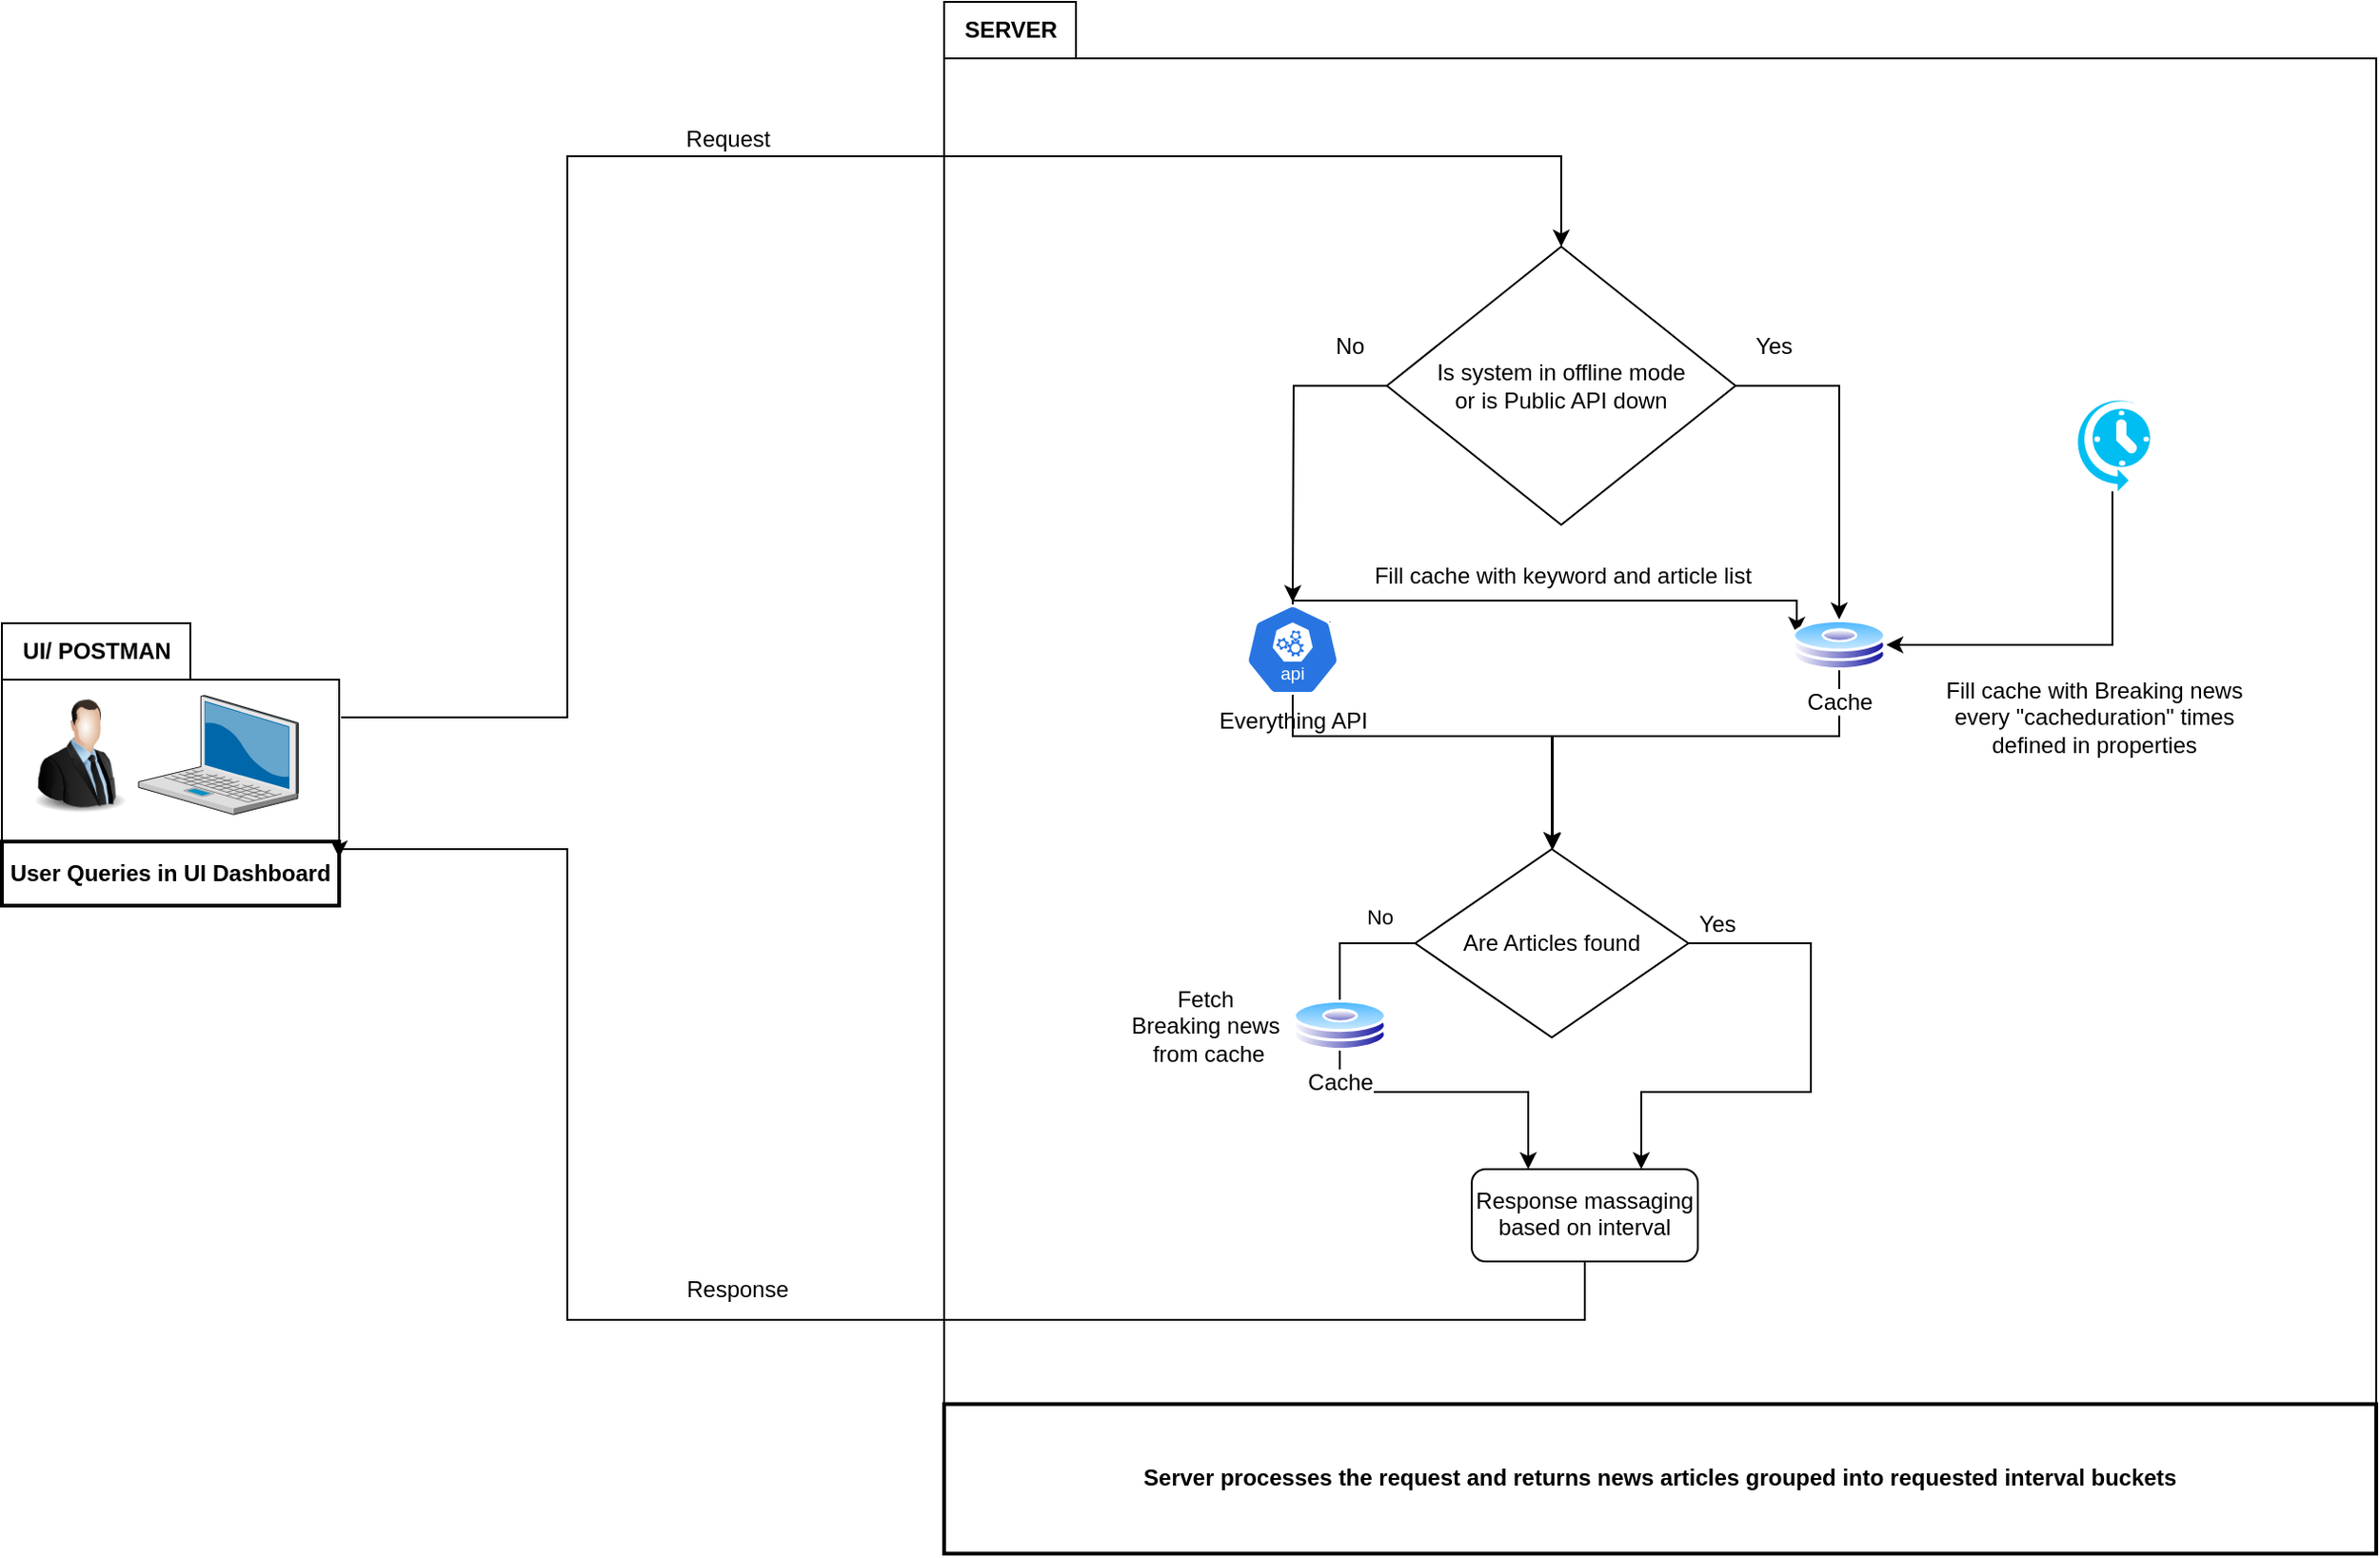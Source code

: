 <mxfile version="24.5.5" type="device">
  <diagram name="Page-1" id="Rimp2zpISgOTOLZ1Iv0c">
    <mxGraphModel dx="1380" dy="1905" grid="1" gridSize="10" guides="1" tooltips="1" connect="1" arrows="1" fold="1" page="1" pageScale="1" pageWidth="850" pageHeight="1100" math="0" shadow="0">
      <root>
        <mxCell id="0" />
        <mxCell id="1" parent="0" />
        <mxCell id="grNF4WicxqC2OC6nEpBV-14" value="" style="group;strokeColor=default;" parent="1" vertex="1" connectable="0">
          <mxGeometry x="190" y="-630" width="179" height="120" as="geometry" />
        </mxCell>
        <mxCell id="2" value="User Queries in UI Dashboard" style="whiteSpace=wrap;strokeWidth=2;fontStyle=1" parent="grNF4WicxqC2OC6nEpBV-14" vertex="1">
          <mxGeometry y="86" width="179" height="34" as="geometry" />
        </mxCell>
        <mxCell id="grNF4WicxqC2OC6nEpBV-12" value="" style="image;html=1;image=img/lib/clip_art/people/Suit_Man_128x128.png" parent="grNF4WicxqC2OC6nEpBV-14" vertex="1">
          <mxGeometry x="10.0" width="62.533" height="80" as="geometry" />
        </mxCell>
        <mxCell id="grNF4WicxqC2OC6nEpBV-15" value="" style="verticalLabelPosition=bottom;sketch=0;aspect=fixed;html=1;verticalAlign=top;strokeColor=none;align=center;outlineConnect=0;shape=mxgraph.citrix.laptop_2;" parent="grNF4WicxqC2OC6nEpBV-14" vertex="1">
          <mxGeometry x="72.53" y="8.38" width="84.82" height="63.25" as="geometry" />
        </mxCell>
        <mxCell id="grNF4WicxqC2OC6nEpBV-39" style="edgeStyle=orthogonalEdgeStyle;rounded=0;orthogonalLoop=1;jettySize=auto;html=1;entryX=1;entryY=0.25;entryDx=0;entryDy=0;exitX=0.5;exitY=1;exitDx=0;exitDy=0;" parent="1" source="grNF4WicxqC2OC6nEpBV-32" target="2" edge="1">
          <mxGeometry relative="1" as="geometry">
            <Array as="points">
              <mxPoint x="1030" y="-290" />
              <mxPoint x="490" y="-290" />
              <mxPoint x="490" y="-540" />
              <mxPoint x="369" y="-540" />
            </Array>
          </mxGeometry>
        </mxCell>
        <mxCell id="grNF4WicxqC2OC6nEpBV-41" value="&lt;div&gt;Request&lt;/div&gt;" style="text;html=1;align=center;verticalAlign=middle;resizable=0;points=[];autosize=1;strokeColor=none;fillColor=none;" parent="1" vertex="1">
          <mxGeometry x="540" y="-932" width="70" height="30" as="geometry" />
        </mxCell>
        <mxCell id="grNF4WicxqC2OC6nEpBV-42" value="&lt;div&gt;Response&lt;/div&gt;" style="text;html=1;align=center;verticalAlign=middle;resizable=0;points=[];autosize=1;strokeColor=none;fillColor=none;" parent="1" vertex="1">
          <mxGeometry x="540" y="-321" width="80" height="30" as="geometry" />
        </mxCell>
        <mxCell id="grNF4WicxqC2OC6nEpBV-43" value="UI/ POSTMAN" style="text;html=1;align=center;verticalAlign=middle;resizable=0;points=[];autosize=1;strokeColor=default;fillColor=none;fontStyle=1" parent="1" vertex="1">
          <mxGeometry x="190" y="-660" width="100" height="30" as="geometry" />
        </mxCell>
        <mxCell id="grNF4WicxqC2OC6nEpBV-27" style="edgeStyle=orthogonalEdgeStyle;rounded=0;orthogonalLoop=1;jettySize=auto;html=1;entryX=0.5;entryY=0;entryDx=0;entryDy=0;" parent="1" source="grNF4WicxqC2OC6nEpBV-25" edge="1">
          <mxGeometry relative="1" as="geometry">
            <mxPoint x="875" y="-671.156" as="targetPoint" />
          </mxGeometry>
        </mxCell>
        <mxCell id="grNF4WicxqC2OC6nEpBV-38" style="edgeStyle=orthogonalEdgeStyle;rounded=0;orthogonalLoop=1;jettySize=auto;html=1;startArrow=classic;startFill=1;endArrow=none;endFill=0;" parent="1" source="grNF4WicxqC2OC6nEpBV-25" edge="1">
          <mxGeometry relative="1" as="geometry">
            <mxPoint x="370" y="-610" as="targetPoint" />
            <Array as="points">
              <mxPoint x="1018" y="-908" />
              <mxPoint x="490" y="-908" />
              <mxPoint x="490" y="-610" />
            </Array>
          </mxGeometry>
        </mxCell>
        <mxCell id="grNF4WicxqC2OC6nEpBV-25" value="Is system in offline mode&lt;br&gt;or is Public API down" style="rhombus;whiteSpace=wrap;html=1;" parent="1" vertex="1">
          <mxGeometry x="925" y="-859.998" width="185" height="147.789" as="geometry" />
        </mxCell>
        <mxCell id="grNF4WicxqC2OC6nEpBV-28" value="No" style="text;html=1;align=center;verticalAlign=middle;resizable=0;points=[];autosize=1;strokeColor=none;fillColor=none;" parent="1" vertex="1">
          <mxGeometry x="885" y="-821.682" width="40" height="30" as="geometry" />
        </mxCell>
        <mxCell id="grNF4WicxqC2OC6nEpBV-30" style="edgeStyle=orthogonalEdgeStyle;rounded=0;orthogonalLoop=1;jettySize=auto;html=1;entryX=0.5;entryY=0;entryDx=0;entryDy=0;" parent="1" source="grNF4WicxqC2OC6nEpBV-25" target="4Jmvh-th-rgxCoRMoa_L-16" edge="1">
          <mxGeometry relative="1" as="geometry">
            <mxPoint x="1165" y="-681.654" as="targetPoint" />
          </mxGeometry>
        </mxCell>
        <mxCell id="grNF4WicxqC2OC6nEpBV-40" value="Yes" style="text;html=1;align=center;verticalAlign=middle;resizable=0;points=[];autosize=1;strokeColor=none;fillColor=none;" parent="1" vertex="1">
          <mxGeometry x="1110" y="-821.683" width="40" height="30" as="geometry" />
        </mxCell>
        <mxCell id="4Jmvh-th-rgxCoRMoa_L-11" style="edgeStyle=orthogonalEdgeStyle;rounded=0;orthogonalLoop=1;jettySize=auto;html=1;entryX=1;entryY=0.5;entryDx=0;entryDy=0;" edge="1" parent="1" source="4Jmvh-th-rgxCoRMoa_L-2" target="4Jmvh-th-rgxCoRMoa_L-16">
          <mxGeometry relative="1" as="geometry">
            <mxPoint x="850.0" y="-657.656" as="targetPoint" />
            <Array as="points">
              <mxPoint x="1310" y="-648" />
            </Array>
          </mxGeometry>
        </mxCell>
        <mxCell id="4Jmvh-th-rgxCoRMoa_L-2" value="" style="verticalLabelPosition=bottom;html=1;verticalAlign=top;align=center;strokeColor=none;fillColor=#00BEF2;shape=mxgraph.azure.scheduler;pointerEvents=1;" vertex="1" parent="1">
          <mxGeometry x="1290" y="-780" width="40" height="50" as="geometry" />
        </mxCell>
        <mxCell id="4Jmvh-th-rgxCoRMoa_L-10" value="Fill cache with keyword and article list" style="text;html=1;align=center;verticalAlign=middle;resizable=0;points=[];autosize=1;strokeColor=none;fillColor=none;" vertex="1" parent="1">
          <mxGeometry x="907.5" y="-700" width="220" height="30" as="geometry" />
        </mxCell>
        <mxCell id="4Jmvh-th-rgxCoRMoa_L-12" value="Fill cache with Breaking news&lt;br&gt;&lt;div&gt;every &quot;cacheduration&quot; times &lt;br&gt;&lt;/div&gt;&lt;div&gt;defined in properties&lt;/div&gt;" style="text;html=1;align=center;verticalAlign=middle;resizable=0;points=[];autosize=1;strokeColor=none;fillColor=none;" vertex="1" parent="1">
          <mxGeometry x="1210" y="-640" width="180" height="60" as="geometry" />
        </mxCell>
        <mxCell id="grNF4WicxqC2OC6nEpBV-32" value="Response massaging based on interval" style="rounded=1;whiteSpace=wrap;html=1;verticalAlign=top;labelBackgroundColor=default;shadow=0;dashed=0;spacingTop=3;" parent="1" vertex="1">
          <mxGeometry x="970" y="-370" width="120" height="49" as="geometry" />
        </mxCell>
        <mxCell id="4Jmvh-th-rgxCoRMoa_L-21" style="edgeStyle=orthogonalEdgeStyle;rounded=0;orthogonalLoop=1;jettySize=auto;html=1;entryX=0.75;entryY=0;entryDx=0;entryDy=0;" edge="1" parent="1" source="4Jmvh-th-rgxCoRMoa_L-14" target="grNF4WicxqC2OC6nEpBV-32">
          <mxGeometry relative="1" as="geometry">
            <Array as="points">
              <mxPoint x="1150" y="-490" />
              <mxPoint x="1150" y="-411" />
              <mxPoint x="1060" y="-411" />
            </Array>
          </mxGeometry>
        </mxCell>
        <mxCell id="4Jmvh-th-rgxCoRMoa_L-23" style="edgeStyle=orthogonalEdgeStyle;rounded=0;orthogonalLoop=1;jettySize=auto;html=1;entryX=0.25;entryY=0;entryDx=0;entryDy=0;" edge="1" parent="1" source="4Jmvh-th-rgxCoRMoa_L-14" target="grNF4WicxqC2OC6nEpBV-32">
          <mxGeometry relative="1" as="geometry">
            <Array as="points">
              <mxPoint x="900" y="-490" />
              <mxPoint x="900" y="-411" />
              <mxPoint x="1000" y="-411" />
            </Array>
          </mxGeometry>
        </mxCell>
        <mxCell id="4Jmvh-th-rgxCoRMoa_L-24" value="&lt;div&gt;No&lt;/div&gt;" style="edgeLabel;html=1;align=center;verticalAlign=middle;resizable=0;points=[];" vertex="1" connectable="0" parent="4Jmvh-th-rgxCoRMoa_L-23">
          <mxGeometry x="-0.866" y="-7" relative="1" as="geometry">
            <mxPoint x="-2" y="-7" as="offset" />
          </mxGeometry>
        </mxCell>
        <mxCell id="4Jmvh-th-rgxCoRMoa_L-14" value="Are Articles found" style="rhombus;whiteSpace=wrap;html=1;" vertex="1" parent="1">
          <mxGeometry x="940" y="-540" width="145" height="100" as="geometry" />
        </mxCell>
        <mxCell id="grNF4WicxqC2OC6nEpBV-35" style="edgeStyle=orthogonalEdgeStyle;rounded=0;orthogonalLoop=1;jettySize=auto;html=1;entryX=0.5;entryY=0;entryDx=0;entryDy=0;exitX=0.5;exitY=1;exitDx=0;exitDy=0;" parent="1" source="4Jmvh-th-rgxCoRMoa_L-16" target="4Jmvh-th-rgxCoRMoa_L-14" edge="1">
          <mxGeometry relative="1" as="geometry">
            <mxPoint x="1140" y="-657.75" as="sourcePoint" />
            <mxPoint x="980" y="-580" as="targetPoint" />
            <Array as="points">
              <mxPoint x="1165" y="-600" />
              <mxPoint x="1013" y="-600" />
            </Array>
          </mxGeometry>
        </mxCell>
        <mxCell id="4Jmvh-th-rgxCoRMoa_L-18" style="edgeStyle=orthogonalEdgeStyle;rounded=0;orthogonalLoop=1;jettySize=auto;html=1;entryX=0;entryY=0.25;entryDx=0;entryDy=0;exitX=0.9;exitY=0.2;exitDx=0;exitDy=0;exitPerimeter=0;" edge="1" parent="1" source="4Jmvh-th-rgxCoRMoa_L-15" target="4Jmvh-th-rgxCoRMoa_L-16">
          <mxGeometry relative="1" as="geometry">
            <Array as="points">
              <mxPoint x="875" y="-660" />
              <mxPoint x="875" y="-672" />
            </Array>
          </mxGeometry>
        </mxCell>
        <mxCell id="4Jmvh-th-rgxCoRMoa_L-20" style="edgeStyle=orthogonalEdgeStyle;rounded=0;orthogonalLoop=1;jettySize=auto;html=1;" edge="1" parent="1" source="4Jmvh-th-rgxCoRMoa_L-15" target="4Jmvh-th-rgxCoRMoa_L-14">
          <mxGeometry relative="1" as="geometry">
            <Array as="points">
              <mxPoint x="875" y="-600" />
              <mxPoint x="1013" y="-600" />
            </Array>
          </mxGeometry>
        </mxCell>
        <mxCell id="4Jmvh-th-rgxCoRMoa_L-15" value="&lt;div&gt;Everything API&lt;/div&gt;" style="aspect=fixed;sketch=0;html=1;dashed=0;whitespace=wrap;verticalLabelPosition=bottom;verticalAlign=top;fillColor=#2875E2;strokeColor=#ffffff;points=[[0.005,0.63,0],[0.1,0.2,0],[0.9,0.2,0],[0.5,0,0],[0.995,0.63,0],[0.72,0.99,0],[0.5,1,0],[0.28,0.99,0]];shape=mxgraph.kubernetes.icon2;kubernetesLabel=1;prIcon=api" vertex="1" parent="1">
          <mxGeometry x="850" y="-670.004" width="50" height="48" as="geometry" />
        </mxCell>
        <mxCell id="4Jmvh-th-rgxCoRMoa_L-16" value="Cache" style="image;aspect=fixed;perimeter=ellipsePerimeter;html=1;align=center;shadow=0;dashed=0;spacingTop=3;image=img/lib/active_directory/hard_disk.svg;" vertex="1" parent="1">
          <mxGeometry x="1140" y="-661.996" width="50" height="27" as="geometry" />
        </mxCell>
        <mxCell id="4Jmvh-th-rgxCoRMoa_L-22" value="&lt;div&gt;Yes&lt;/div&gt;" style="text;html=1;align=center;verticalAlign=middle;resizable=0;points=[];autosize=1;strokeColor=none;fillColor=none;" vertex="1" parent="1">
          <mxGeometry x="1080" y="-515" width="40" height="30" as="geometry" />
        </mxCell>
        <mxCell id="4Jmvh-th-rgxCoRMoa_L-26" value="Cache" style="image;aspect=fixed;perimeter=ellipsePerimeter;html=1;align=center;shadow=0;dashed=0;spacingTop=3;image=img/lib/active_directory/hard_disk.svg;" vertex="1" parent="1">
          <mxGeometry x="875" y="-459.996" width="50" height="27" as="geometry" />
        </mxCell>
        <mxCell id="4Jmvh-th-rgxCoRMoa_L-27" value="&lt;div&gt;Fetch&amp;nbsp;&lt;/div&gt;&lt;div&gt;Breaking news&amp;nbsp;&lt;/div&gt;&lt;div&gt;from cache&lt;/div&gt;" style="text;html=1;align=center;verticalAlign=middle;resizable=0;points=[];autosize=1;strokeColor=none;fillColor=none;" vertex="1" parent="1">
          <mxGeometry x="775" y="-476.5" width="110" height="60" as="geometry" />
        </mxCell>
        <mxCell id="4Jmvh-th-rgxCoRMoa_L-28" value="" style="group" vertex="1" connectable="0" parent="1">
          <mxGeometry x="690" y="-990" width="760" height="824.18" as="geometry" />
        </mxCell>
        <mxCell id="grNF4WicxqC2OC6nEpBV-18" value="" style="group;strokeColor=default;container=0;" parent="4Jmvh-th-rgxCoRMoa_L-28" vertex="1" connectable="0">
          <mxGeometry y="30" width="760" height="794.18" as="geometry" />
        </mxCell>
        <mxCell id="grNF4WicxqC2OC6nEpBV-44" value="&lt;div&gt;SERVER&lt;/div&gt;" style="text;html=1;align=center;verticalAlign=middle;resizable=0;points=[];autosize=1;strokeColor=default;fillColor=none;fontStyle=1" parent="4Jmvh-th-rgxCoRMoa_L-28" vertex="1">
          <mxGeometry width="70" height="30" as="geometry" />
        </mxCell>
        <mxCell id="grNF4WicxqC2OC6nEpBV-17" value="Server processes the request and returns news articles grouped into requested interval buckets" style="whiteSpace=wrap;strokeWidth=2;fontStyle=1" parent="4Jmvh-th-rgxCoRMoa_L-28" vertex="1">
          <mxGeometry y="744.76" width="760" height="79.42" as="geometry" />
        </mxCell>
      </root>
    </mxGraphModel>
  </diagram>
</mxfile>
